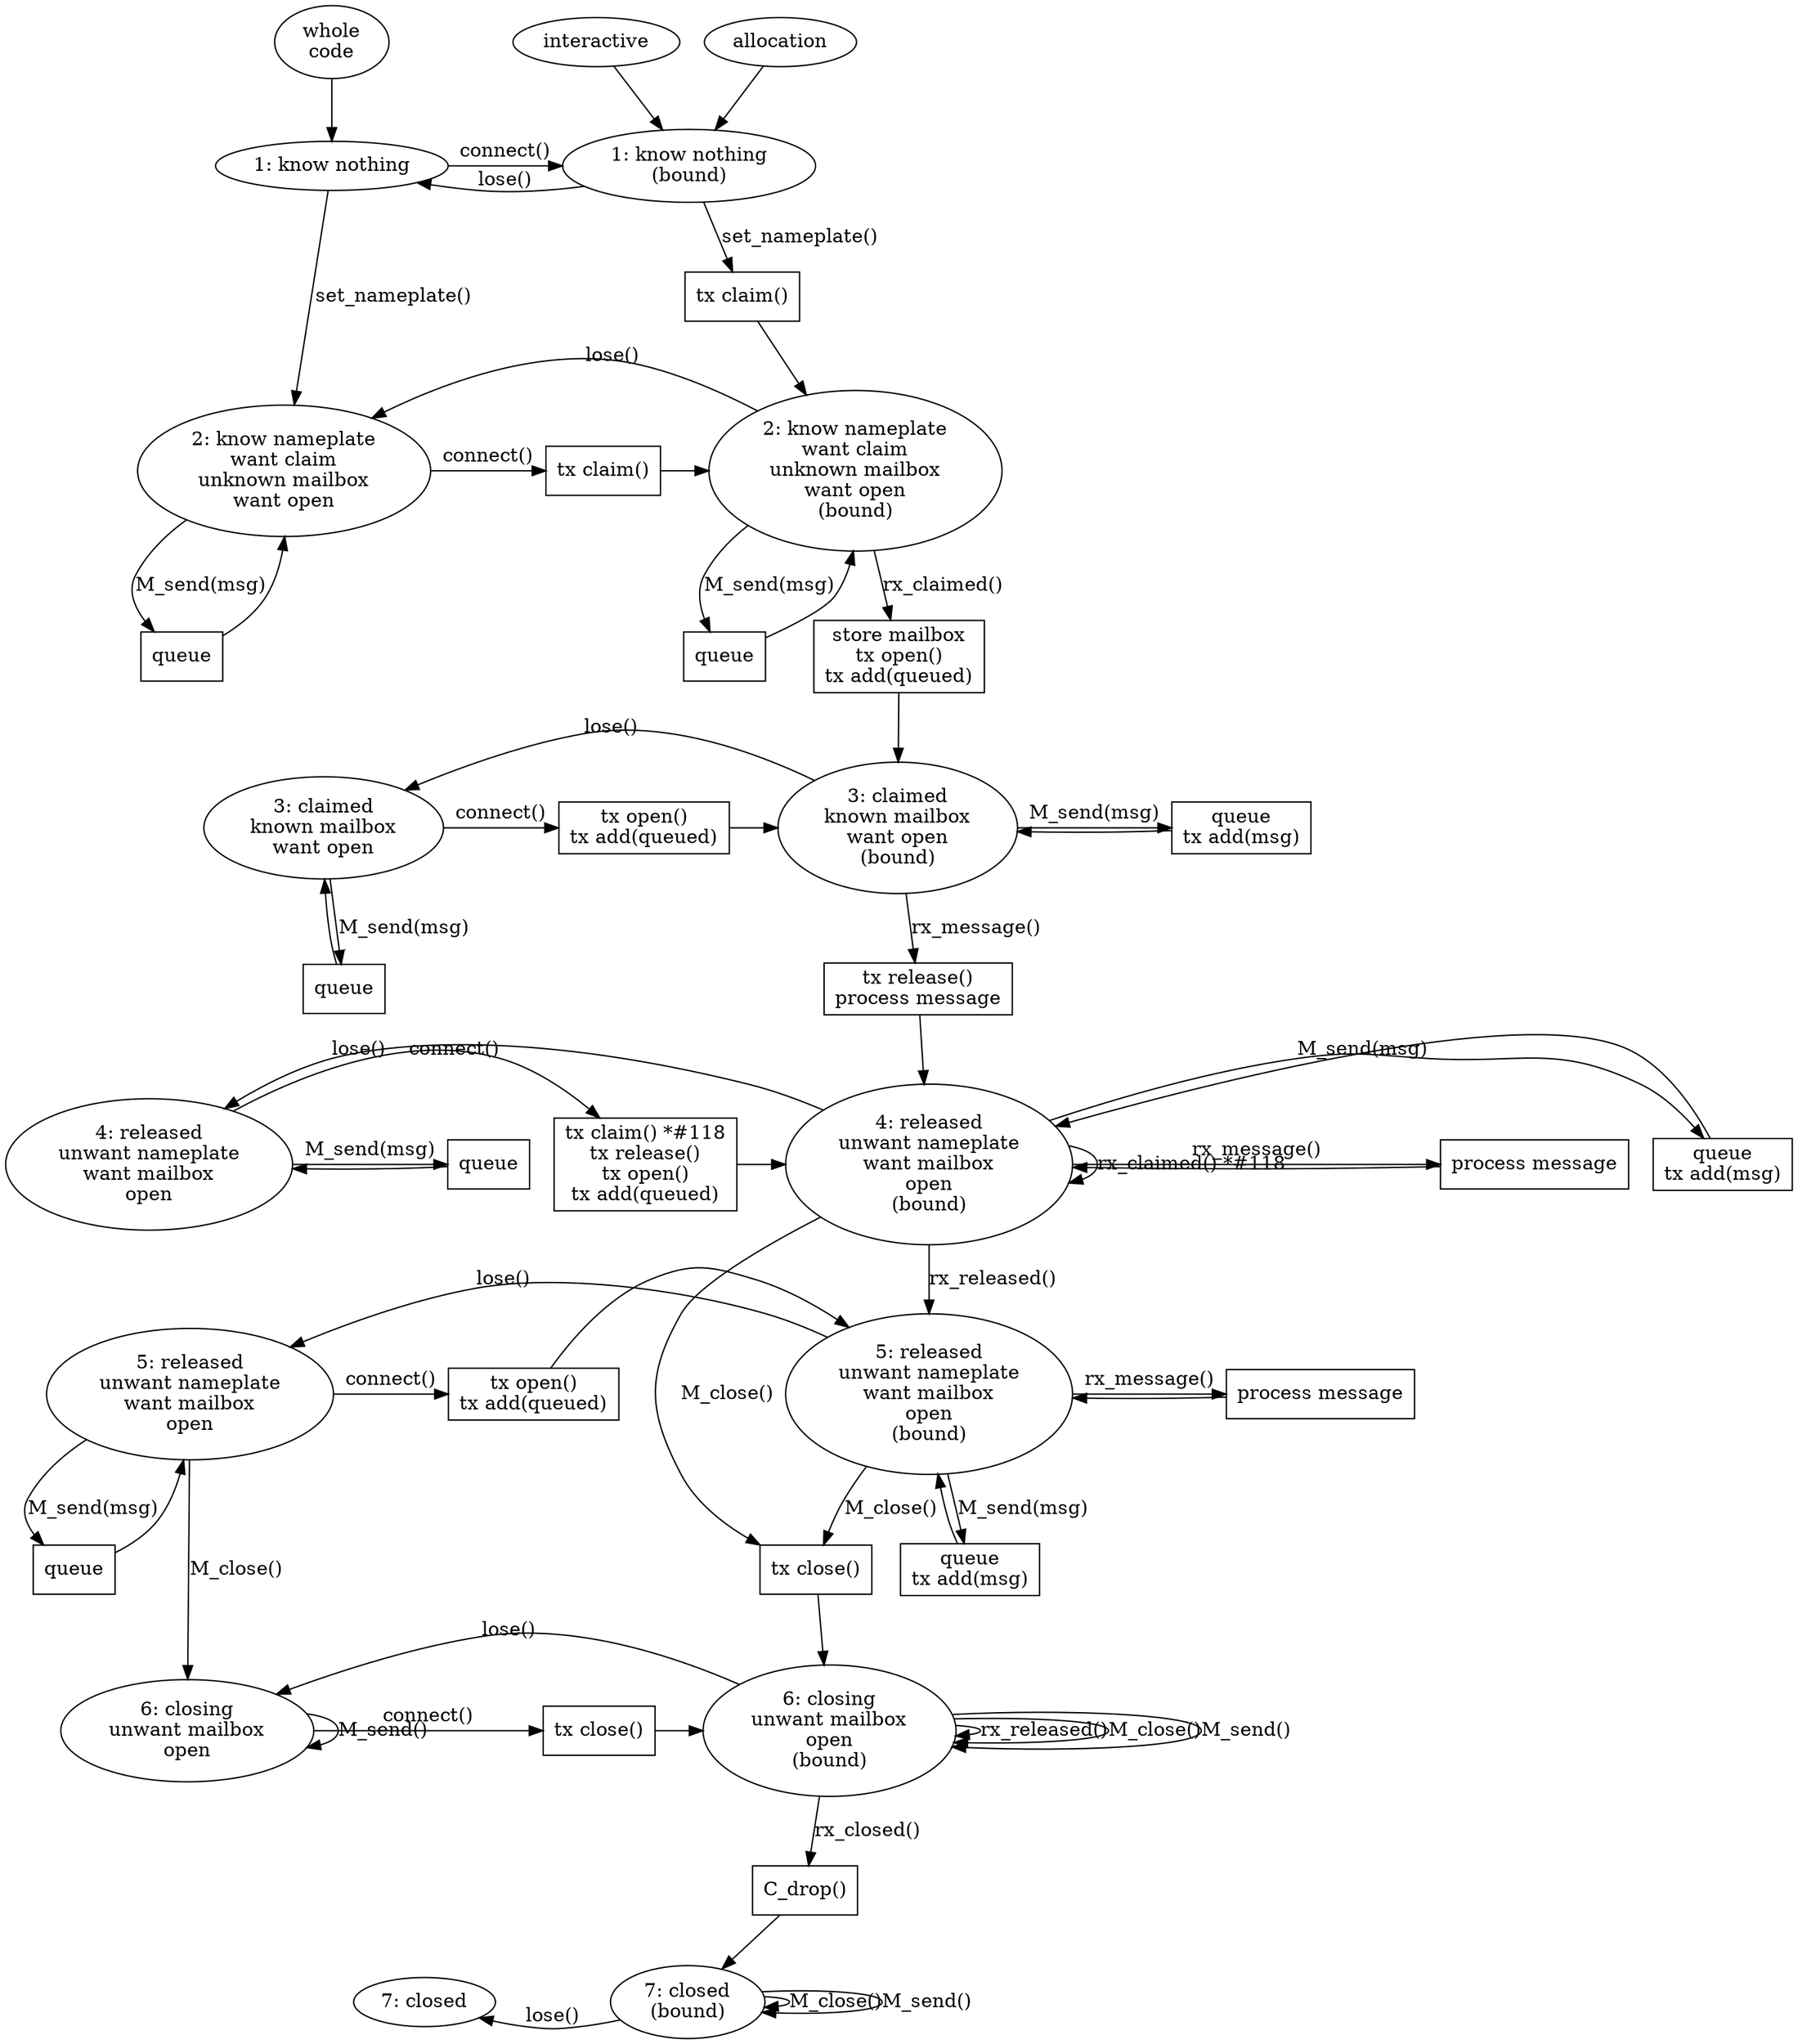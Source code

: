 digraph {
        /* new idea */

        foo [label="whole\ncode"]
        foo -> S1
        allocation -> S1B
        interactive -> S1B

        {rank=same; S1 S1B}
        S1 [label="1: know nothing"]
        S1B [label="1: know nothing\n(bound)"]
        S1 -> S1B [label="connect()"]
        S1B -> S1 [label="lose()"]

        S1 -> S2 [label="set_nameplate()"]
        S1B -> P_claim1 [label="set_nameplate()"]
        P_claim1 [shape="box" label="tx claim()"]
        P_claim1 -> S2B

        {rank=same; S2 S2B P_claim2}
        S2 [label="2: know nameplate\nwant claim\nunknown mailbox\nwant open"]
        S2B [label="2: know nameplate\nwant claim\nunknown mailbox\nwant open\n(bound)"]
        S2 -> P_claim2 [label="connect()"]
        S2B -> S2 [label="lose()"]
        P_claim2 [shape="box" label="tx claim()"]
        P_claim2 -> S2B
        S2 -> P2_queue [label="M_send(msg)"]
        P2_queue [shape="box" label="queue"]
        P2_queue -> S2
        S2B -> P2B_queue [label="M_send(msg)"]
        P2B_queue [shape="box" label="queue"]
        P2B_queue -> S2B

        S2 -> S3 [label="(none)" style="invis"]
        S2B -> P_open [label="rx_claimed()"]
        P_open [shape="box" label="store mailbox\ntx open()\ntx add(queued)"]
        P_open -> S3B

        {rank=same; S3 S3B P3_open P3_send}
        S3 [label="3: claimed\nknown mailbox\nwant open"]
        S3B [label="3: claimed\nknown mailbox\nwant open\n(bound)"]
        S3 -> P3_open [label="connect()"]
        S3B -> S3 [label="lose()"]
        /*S3B -> S2 [label="lose()"]*/ /* not worth it */
        P3_open [shape="box" label="tx open()\ntx add(queued)"]
        P3_open -> S3B
        /*S3B -> S3B [label="rx_claimed()"] */
        S3B -> P3_send [label="M_send(msg)"]
        P3_send [shape="box" label="queue\ntx add(msg)"]
        P3_send -> S3B
        S3 -> P3_queue [label="M_send(msg)"]
        P3_queue [shape="box" label="queue"]
        P3_queue -> S3

        S3 -> S4 [label="(none)" style="invis"]
        S3B -> P3_release_process [label="rx_message()"]
        P3_release_process [shape="box" label="tx release()\nprocess message"]
        P3_release_process -> S4B

        {rank=same; S4 P4_release S4B P4_process P4_send P4_queue}
        S4 [label="4: released\nunwant nameplate\nwant mailbox\nopen\n"]
        S4B [label="4: released\nunwant nameplate\nwant mailbox\nopen\n(bound)"]
        S4 -> P4_release [label="connect()"]
        /* it is currently an error to release a nameplate you aren't
        currently claiming, so release() is not idempotent. #118 fixes that */
        P4_release [shape="box" label="tx claim() *#118\ntx release()\ntx open()\ntx add(queued)"]
        S4B -> S4B [label="rx_claimed() *#118"]
        S4B -> P_close [label="M_close()"]
        S4B -> P4_send [label="M_send(msg)"]
        P4_send [shape="box" label="queue\ntx add(msg)"]
        P4_send -> S4B
        S4 -> P4_queue [label="M_send(msg)"]
        P4_queue [shape="box" label="queue"]
        P4_queue -> S4

        P4_release -> S4B
        S4B -> S4 [label="lose()"]
        S4B -> P4_process [label="rx_message()"]
        P4_process [shape="box" label="process message"]
        P4_process -> S4B

        S4 -> S5 [label="(none)" style="invis"]
        S4B -> S5B [label="rx_released()"]

        {rank=same; S5 S5B P5_open P5_process}
        S5 [label="5: released\nunwant nameplate\nwant mailbox\nopen\n"]
        S5B [label="5: released\nunwant nameplate\nwant mailbox\nopen\n(bound)"]
        S5 -> P5_open [label="connect()"]
        P5_open [shape="box" label="tx open()\ntx add(queued)"]
        P5_open -> S5B
        S5B -> S5 [label="lose()"]
        S5B -> P5_process [label="rx_message()"]
        P5_process [shape="box" label="process message"]
        P5_process -> S5B
        S5B -> P5_send [label="M_send(msg)"]
        P5_send [shape="box" label="queue\ntx add(msg)"]
        P5_send -> S5B
        S5 -> P5_queue [label="M_send(msg)"]
        P5_queue [shape="box" label="queue"]
        P5_queue -> S5

        S5 -> S6 [label="M_close()"]
        S5B -> P_close [label="M_close()"]
        P_close [shape="box" label="tx close()"]
        P_close -> S6B

        {rank=same; S6 P6_close S6B}
        S6 [label="6: closing\nunwant mailbox\nopen\n"]
        S6B [label="6: closing\nunwant mailbox\nopen\n(bound)"]
        S6 -> P6_close [label="connect()"]
        P6_close [shape="box" label="tx close()"]
        P6_close -> S6B
        S6B -> S6 [label="lose()"]
        S6B -> S6B [label="rx_released()"]
        S6B -> S6B [label="M_close()"]
        S6B -> S6B [label="M_send()"]
        S6 -> S6 [label="M_send()"]

        S6 -> S7 [label="(none)" style="invis"]
        S6B -> P7_drop [label="rx_closed()"]
        P7_drop [shape="box" label="C_drop()"]
        P7_drop -> S7B

        {rank=same; S7 S7B}
        S7 [label="7: closed\n"]
        S7B [label="7: closed\n(bound)"]
        S7 -> S7B [label="connect()" style="invis"]
        S7B -> S7 [label="lose()"]
        S7B -> S7B [label="M_close()"]
        S7B -> S7B [label="M_send()"]

}
